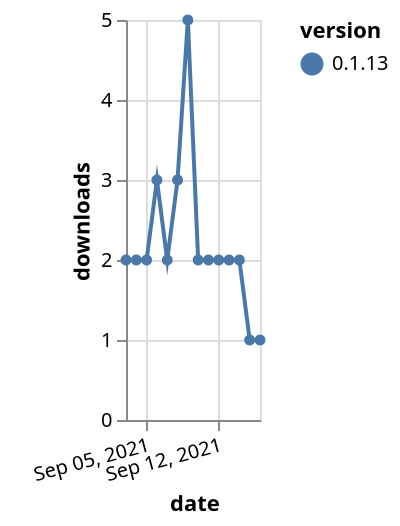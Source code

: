{"$schema": "https://vega.github.io/schema/vega-lite/v5.json", "description": "A simple bar chart with embedded data.", "data": {"values": [{"date": "2021-09-03", "total": 3058, "delta": 2, "version": "0.1.13"}, {"date": "2021-09-04", "total": 3060, "delta": 2, "version": "0.1.13"}, {"date": "2021-09-05", "total": 3062, "delta": 2, "version": "0.1.13"}, {"date": "2021-09-06", "total": 3065, "delta": 3, "version": "0.1.13"}, {"date": "2021-09-07", "total": 3067, "delta": 2, "version": "0.1.13"}, {"date": "2021-09-08", "total": 3070, "delta": 3, "version": "0.1.13"}, {"date": "2021-09-09", "total": 3075, "delta": 5, "version": "0.1.13"}, {"date": "2021-09-10", "total": 3077, "delta": 2, "version": "0.1.13"}, {"date": "2021-09-11", "total": 3079, "delta": 2, "version": "0.1.13"}, {"date": "2021-09-12", "total": 3081, "delta": 2, "version": "0.1.13"}, {"date": "2021-09-13", "total": 3083, "delta": 2, "version": "0.1.13"}, {"date": "2021-09-14", "total": 3085, "delta": 2, "version": "0.1.13"}, {"date": "2021-09-15", "total": 3086, "delta": 1, "version": "0.1.13"}, {"date": "2021-09-16", "total": 3087, "delta": 1, "version": "0.1.13"}]}, "width": "container", "mark": {"type": "line", "point": {"filled": true}}, "encoding": {"x": {"field": "date", "type": "temporal", "timeUnit": "yearmonthdate", "title": "date", "axis": {"labelAngle": -15}}, "y": {"field": "delta", "type": "quantitative", "title": "downloads"}, "color": {"field": "version", "type": "nominal"}, "tooltip": {"field": "delta"}}}